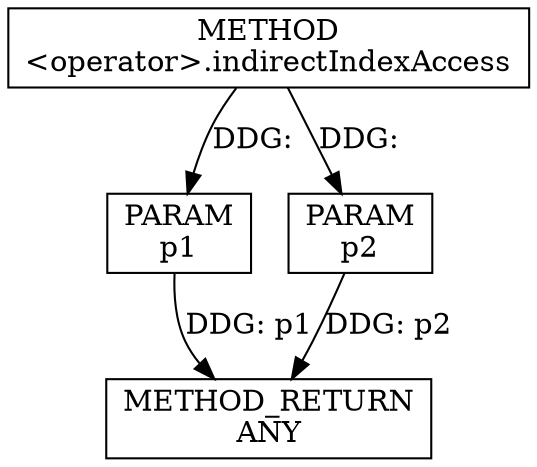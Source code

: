 digraph "&lt;operator&gt;.indirectIndexAccess" {  
node [shape="rect"];  
"111669149702" [label = <METHOD<BR/>&lt;operator&gt;.indirectIndexAccess> ]
"128849018886" [label = <METHOD_RETURN<BR/>ANY> ]
"115964116998" [label = <PARAM<BR/>p1> ]
"115964116999" [label = <PARAM<BR/>p2> ]
  "115964116998" -> "128849018886"  [ label = "DDG: p1"] 
  "115964116999" -> "128849018886"  [ label = "DDG: p2"] 
  "111669149702" -> "115964116998"  [ label = "DDG: "] 
  "111669149702" -> "115964116999"  [ label = "DDG: "] 
}
